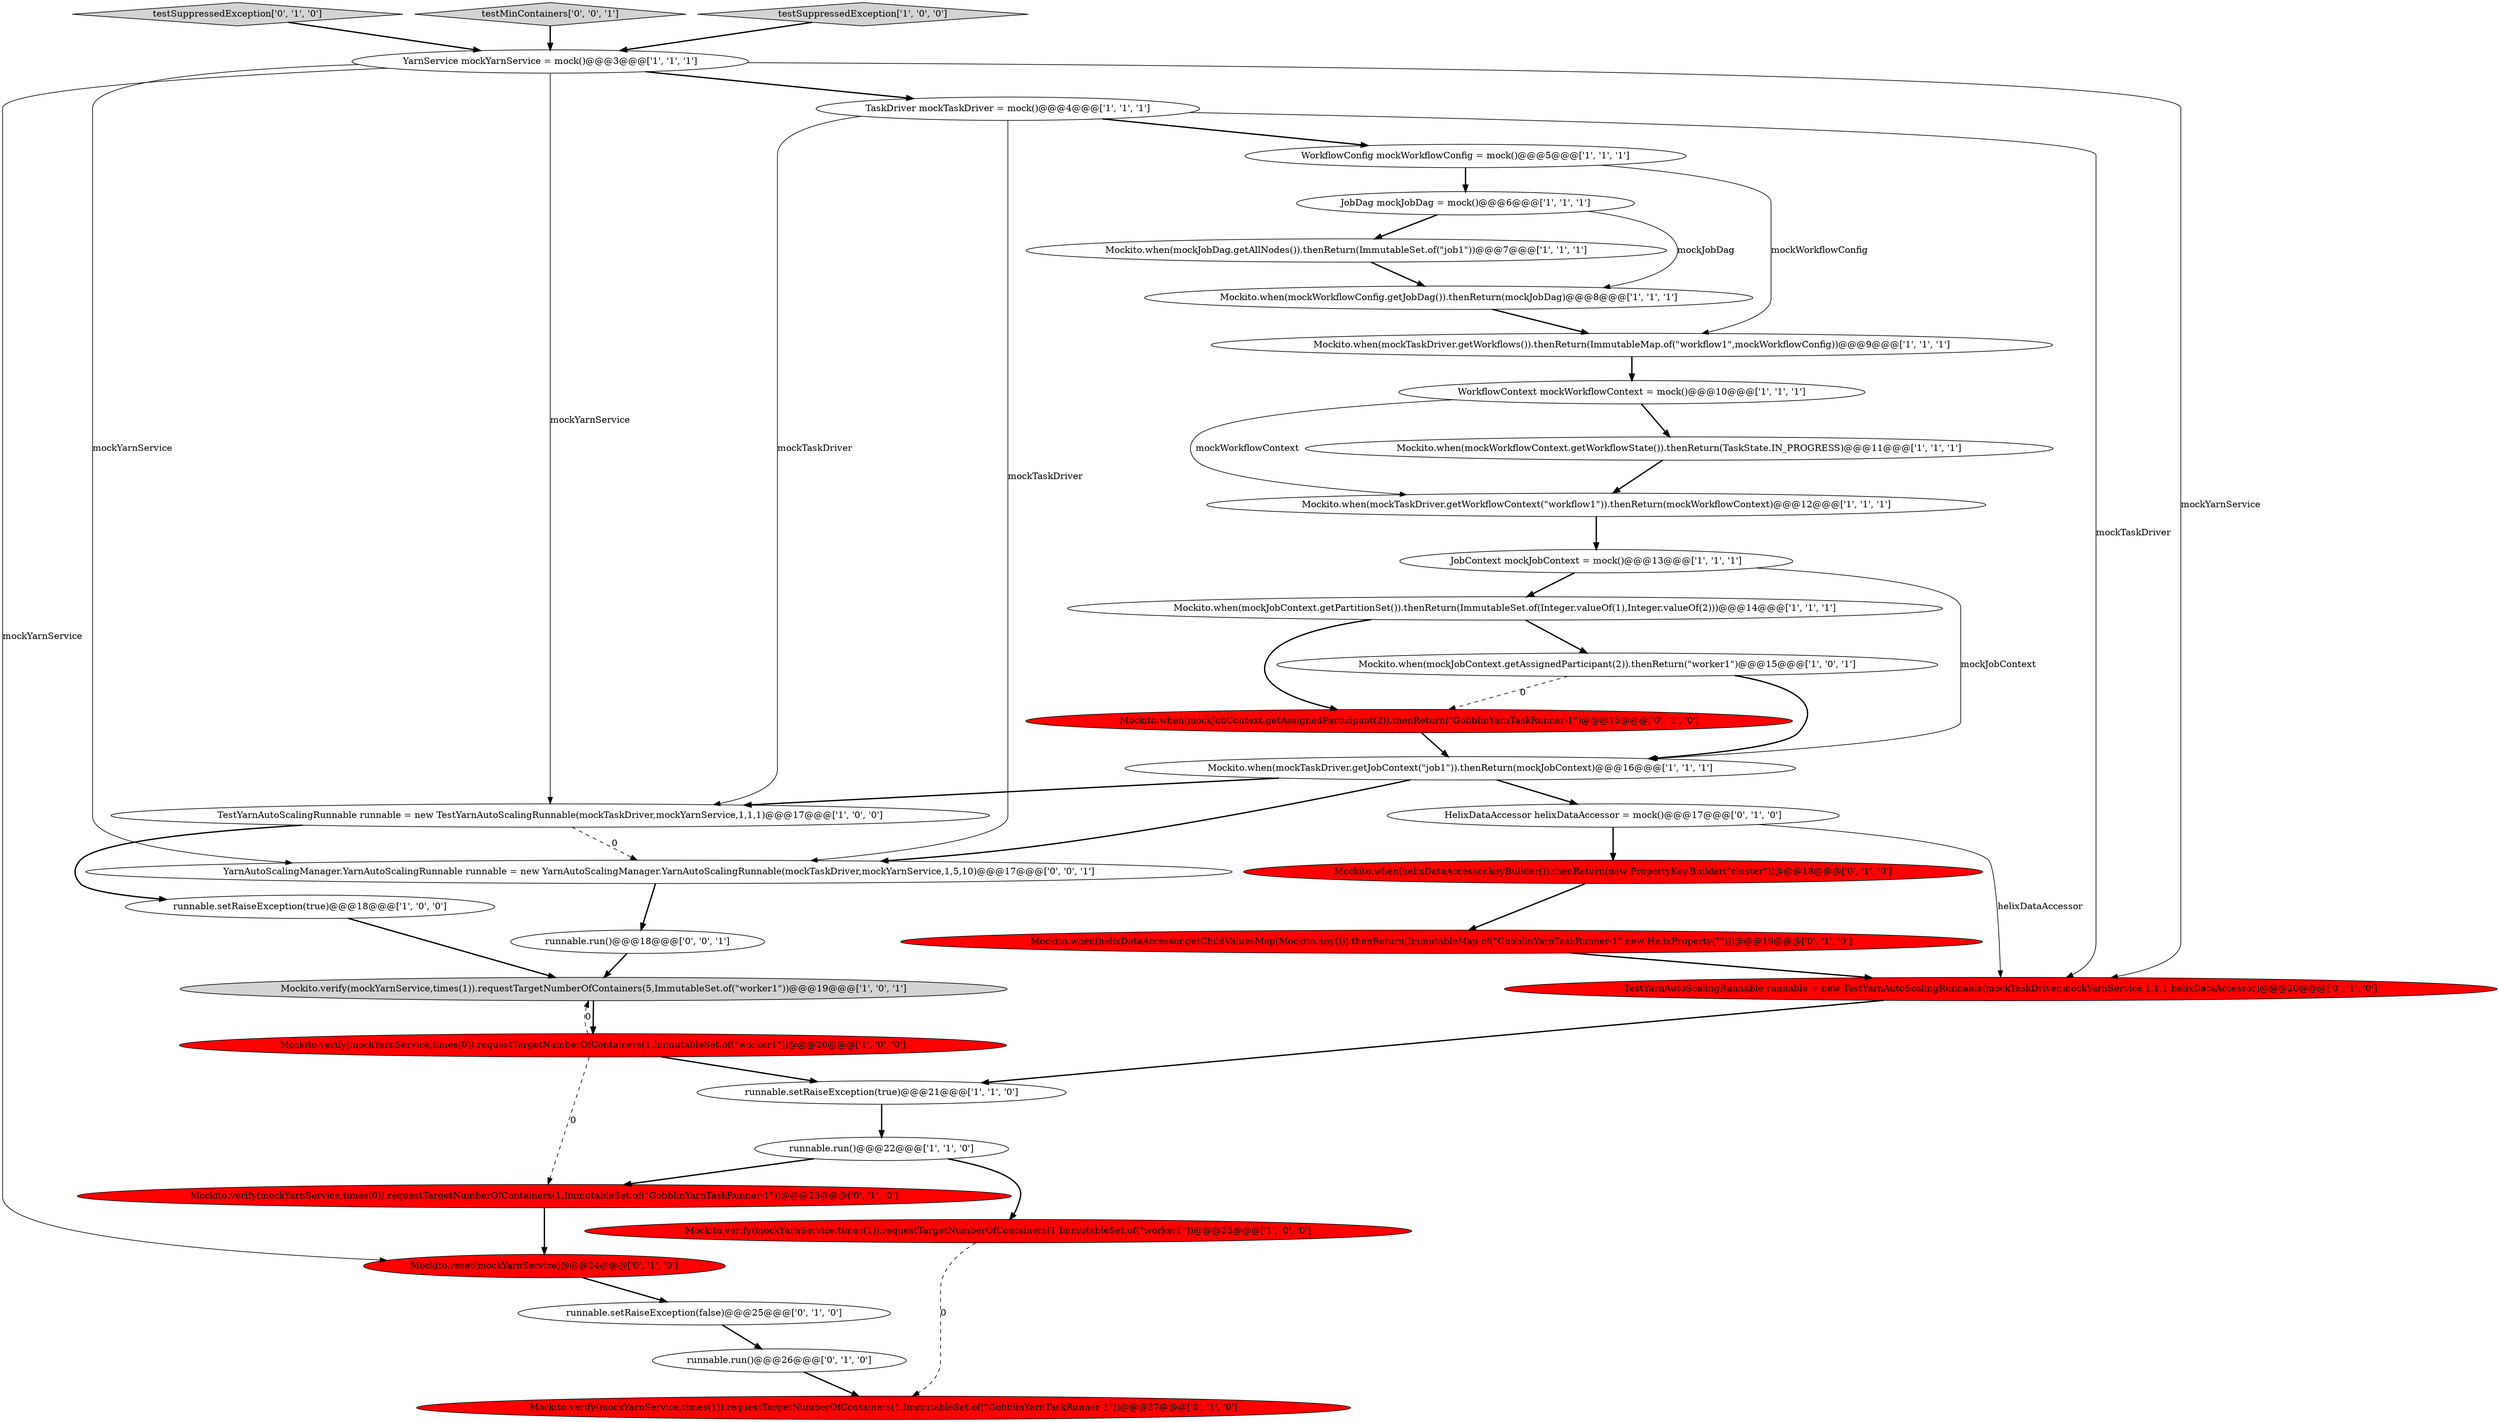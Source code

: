 digraph {
1 [style = filled, label = "Mockito.when(mockWorkflowContext.getWorkflowState()).thenReturn(TaskState.IN_PROGRESS)@@@11@@@['1', '1', '1']", fillcolor = white, shape = ellipse image = "AAA0AAABBB1BBB"];
17 [style = filled, label = "WorkflowContext mockWorkflowContext = mock()@@@10@@@['1', '1', '1']", fillcolor = white, shape = ellipse image = "AAA0AAABBB1BBB"];
18 [style = filled, label = "Mockito.verify(mockYarnService,times(0)).requestTargetNumberOfContainers(1,ImmutableSet.of(\"worker1\"))@@@20@@@['1', '0', '0']", fillcolor = red, shape = ellipse image = "AAA1AAABBB1BBB"];
15 [style = filled, label = "runnable.setRaiseException(true)@@@21@@@['1', '1', '0']", fillcolor = white, shape = ellipse image = "AAA0AAABBB1BBB"];
32 [style = filled, label = "runnable.run()@@@26@@@['0', '1', '0']", fillcolor = white, shape = ellipse image = "AAA0AAABBB2BBB"];
22 [style = filled, label = "Mockito.when(mockJobContext.getAssignedParticipant(2)).thenReturn(\"GobblinYarnTaskRunner-1\")@@@15@@@['0', '1', '0']", fillcolor = red, shape = ellipse image = "AAA1AAABBB2BBB"];
27 [style = filled, label = "Mockito.verify(mockYarnService,times(1)).requestTargetNumberOfContainers(1,ImmutableSet.of(\"GobblinYarnTaskRunner-1\"))@@@27@@@['0', '1', '0']", fillcolor = red, shape = ellipse image = "AAA1AAABBB2BBB"];
9 [style = filled, label = "Mockito.when(mockJobDag.getAllNodes()).thenReturn(ImmutableSet.of(\"job1\"))@@@7@@@['1', '1', '1']", fillcolor = white, shape = ellipse image = "AAA0AAABBB1BBB"];
6 [style = filled, label = "Mockito.when(mockTaskDriver.getJobContext(\"job1\")).thenReturn(mockJobContext)@@@16@@@['1', '1', '1']", fillcolor = white, shape = ellipse image = "AAA0AAABBB1BBB"];
16 [style = filled, label = "runnable.run()@@@22@@@['1', '1', '0']", fillcolor = white, shape = ellipse image = "AAA0AAABBB1BBB"];
28 [style = filled, label = "HelixDataAccessor helixDataAccessor = mock()@@@17@@@['0', '1', '0']", fillcolor = white, shape = ellipse image = "AAA0AAABBB2BBB"];
13 [style = filled, label = "runnable.setRaiseException(true)@@@18@@@['1', '0', '0']", fillcolor = white, shape = ellipse image = "AAA0AAABBB1BBB"];
2 [style = filled, label = "JobContext mockJobContext = mock()@@@13@@@['1', '1', '1']", fillcolor = white, shape = ellipse image = "AAA0AAABBB1BBB"];
19 [style = filled, label = "YarnService mockYarnService = mock()@@@3@@@['1', '1', '1']", fillcolor = white, shape = ellipse image = "AAA0AAABBB1BBB"];
30 [style = filled, label = "runnable.setRaiseException(false)@@@25@@@['0', '1', '0']", fillcolor = white, shape = ellipse image = "AAA0AAABBB2BBB"];
3 [style = filled, label = "Mockito.when(mockJobContext.getAssignedParticipant(2)).thenReturn(\"worker1\")@@@15@@@['1', '0', '1']", fillcolor = white, shape = ellipse image = "AAA0AAABBB1BBB"];
33 [style = filled, label = "runnable.run()@@@18@@@['0', '0', '1']", fillcolor = white, shape = ellipse image = "AAA0AAABBB3BBB"];
25 [style = filled, label = "testSuppressedException['0', '1', '0']", fillcolor = lightgray, shape = diamond image = "AAA0AAABBB2BBB"];
24 [style = filled, label = "Mockito.reset(mockYarnService)@@@24@@@['0', '1', '0']", fillcolor = red, shape = ellipse image = "AAA1AAABBB2BBB"];
31 [style = filled, label = "TestYarnAutoScalingRunnable runnable = new TestYarnAutoScalingRunnable(mockTaskDriver,mockYarnService,1,1,1,helixDataAccessor)@@@20@@@['0', '1', '0']", fillcolor = red, shape = ellipse image = "AAA1AAABBB2BBB"];
12 [style = filled, label = "Mockito.when(mockWorkflowConfig.getJobDag()).thenReturn(mockJobDag)@@@8@@@['1', '1', '1']", fillcolor = white, shape = ellipse image = "AAA0AAABBB1BBB"];
5 [style = filled, label = "Mockito.when(mockTaskDriver.getWorkflows()).thenReturn(ImmutableMap.of(\"workflow1\",mockWorkflowConfig))@@@9@@@['1', '1', '1']", fillcolor = white, shape = ellipse image = "AAA0AAABBB1BBB"];
29 [style = filled, label = "Mockito.when(helixDataAccessor.getChildValuesMap(Mockito.any())).thenReturn(ImmutableMap.of(\"GobblinYarnTaskRunner-1\",new HelixProperty(\"\")))@@@19@@@['0', '1', '0']", fillcolor = red, shape = ellipse image = "AAA1AAABBB2BBB"];
8 [style = filled, label = "Mockito.when(mockJobContext.getPartitionSet()).thenReturn(ImmutableSet.of(Integer.valueOf(1),Integer.valueOf(2)))@@@14@@@['1', '1', '1']", fillcolor = white, shape = ellipse image = "AAA0AAABBB1BBB"];
11 [style = filled, label = "JobDag mockJobDag = mock()@@@6@@@['1', '1', '1']", fillcolor = white, shape = ellipse image = "AAA0AAABBB1BBB"];
14 [style = filled, label = "TaskDriver mockTaskDriver = mock()@@@4@@@['1', '1', '1']", fillcolor = white, shape = ellipse image = "AAA0AAABBB1BBB"];
35 [style = filled, label = "YarnAutoScalingManager.YarnAutoScalingRunnable runnable = new YarnAutoScalingManager.YarnAutoScalingRunnable(mockTaskDriver,mockYarnService,1,5,10)@@@17@@@['0', '0', '1']", fillcolor = white, shape = ellipse image = "AAA0AAABBB3BBB"];
21 [style = filled, label = "Mockito.verify(mockYarnService,times(1)).requestTargetNumberOfContainers(1,ImmutableSet.of(\"worker1\"))@@@23@@@['1', '0', '0']", fillcolor = red, shape = ellipse image = "AAA1AAABBB1BBB"];
20 [style = filled, label = "Mockito.verify(mockYarnService,times(1)).requestTargetNumberOfContainers(5,ImmutableSet.of(\"worker1\"))@@@19@@@['1', '0', '1']", fillcolor = lightgray, shape = ellipse image = "AAA0AAABBB1BBB"];
34 [style = filled, label = "testMinContainers['0', '0', '1']", fillcolor = lightgray, shape = diamond image = "AAA0AAABBB3BBB"];
26 [style = filled, label = "Mockito.verify(mockYarnService,times(0)).requestTargetNumberOfContainers(1,ImmutableSet.of(\"GobblinYarnTaskRunner-1\"))@@@23@@@['0', '1', '0']", fillcolor = red, shape = ellipse image = "AAA1AAABBB2BBB"];
4 [style = filled, label = "WorkflowConfig mockWorkflowConfig = mock()@@@5@@@['1', '1', '1']", fillcolor = white, shape = ellipse image = "AAA0AAABBB1BBB"];
7 [style = filled, label = "TestYarnAutoScalingRunnable runnable = new TestYarnAutoScalingRunnable(mockTaskDriver,mockYarnService,1,1,1)@@@17@@@['1', '0', '0']", fillcolor = white, shape = ellipse image = "AAA0AAABBB1BBB"];
10 [style = filled, label = "Mockito.when(mockTaskDriver.getWorkflowContext(\"workflow1\")).thenReturn(mockWorkflowContext)@@@12@@@['1', '1', '1']", fillcolor = white, shape = ellipse image = "AAA0AAABBB1BBB"];
0 [style = filled, label = "testSuppressedException['1', '0', '0']", fillcolor = lightgray, shape = diamond image = "AAA0AAABBB1BBB"];
23 [style = filled, label = "Mockito.when(helixDataAccessor.keyBuilder()).thenReturn(new PropertyKey.Builder(\"cluster\"))@@@18@@@['0', '1', '0']", fillcolor = red, shape = ellipse image = "AAA1AAABBB2BBB"];
7->13 [style = bold, label=""];
19->7 [style = solid, label="mockYarnService"];
17->10 [style = solid, label="mockWorkflowContext"];
6->35 [style = bold, label=""];
12->5 [style = bold, label=""];
17->1 [style = bold, label=""];
33->20 [style = bold, label=""];
34->19 [style = bold, label=""];
21->27 [style = dashed, label="0"];
0->19 [style = bold, label=""];
14->35 [style = solid, label="mockTaskDriver"];
29->31 [style = bold, label=""];
8->3 [style = bold, label=""];
18->15 [style = bold, label=""];
35->33 [style = bold, label=""];
16->26 [style = bold, label=""];
3->6 [style = bold, label=""];
30->32 [style = bold, label=""];
32->27 [style = bold, label=""];
19->24 [style = solid, label="mockYarnService"];
3->22 [style = dashed, label="0"];
28->31 [style = solid, label="helixDataAccessor"];
11->12 [style = solid, label="mockJobDag"];
11->9 [style = bold, label=""];
5->17 [style = bold, label=""];
15->16 [style = bold, label=""];
31->15 [style = bold, label=""];
26->24 [style = bold, label=""];
8->22 [style = bold, label=""];
24->30 [style = bold, label=""];
14->7 [style = solid, label="mockTaskDriver"];
23->29 [style = bold, label=""];
20->18 [style = bold, label=""];
14->31 [style = solid, label="mockTaskDriver"];
19->35 [style = solid, label="mockYarnService"];
19->14 [style = bold, label=""];
6->28 [style = bold, label=""];
28->23 [style = bold, label=""];
16->21 [style = bold, label=""];
19->31 [style = solid, label="mockYarnService"];
7->35 [style = dashed, label="0"];
18->20 [style = dashed, label="0"];
25->19 [style = bold, label=""];
10->2 [style = bold, label=""];
9->12 [style = bold, label=""];
2->6 [style = solid, label="mockJobContext"];
4->5 [style = solid, label="mockWorkflowConfig"];
6->7 [style = bold, label=""];
4->11 [style = bold, label=""];
1->10 [style = bold, label=""];
18->26 [style = dashed, label="0"];
2->8 [style = bold, label=""];
22->6 [style = bold, label=""];
14->4 [style = bold, label=""];
13->20 [style = bold, label=""];
}

